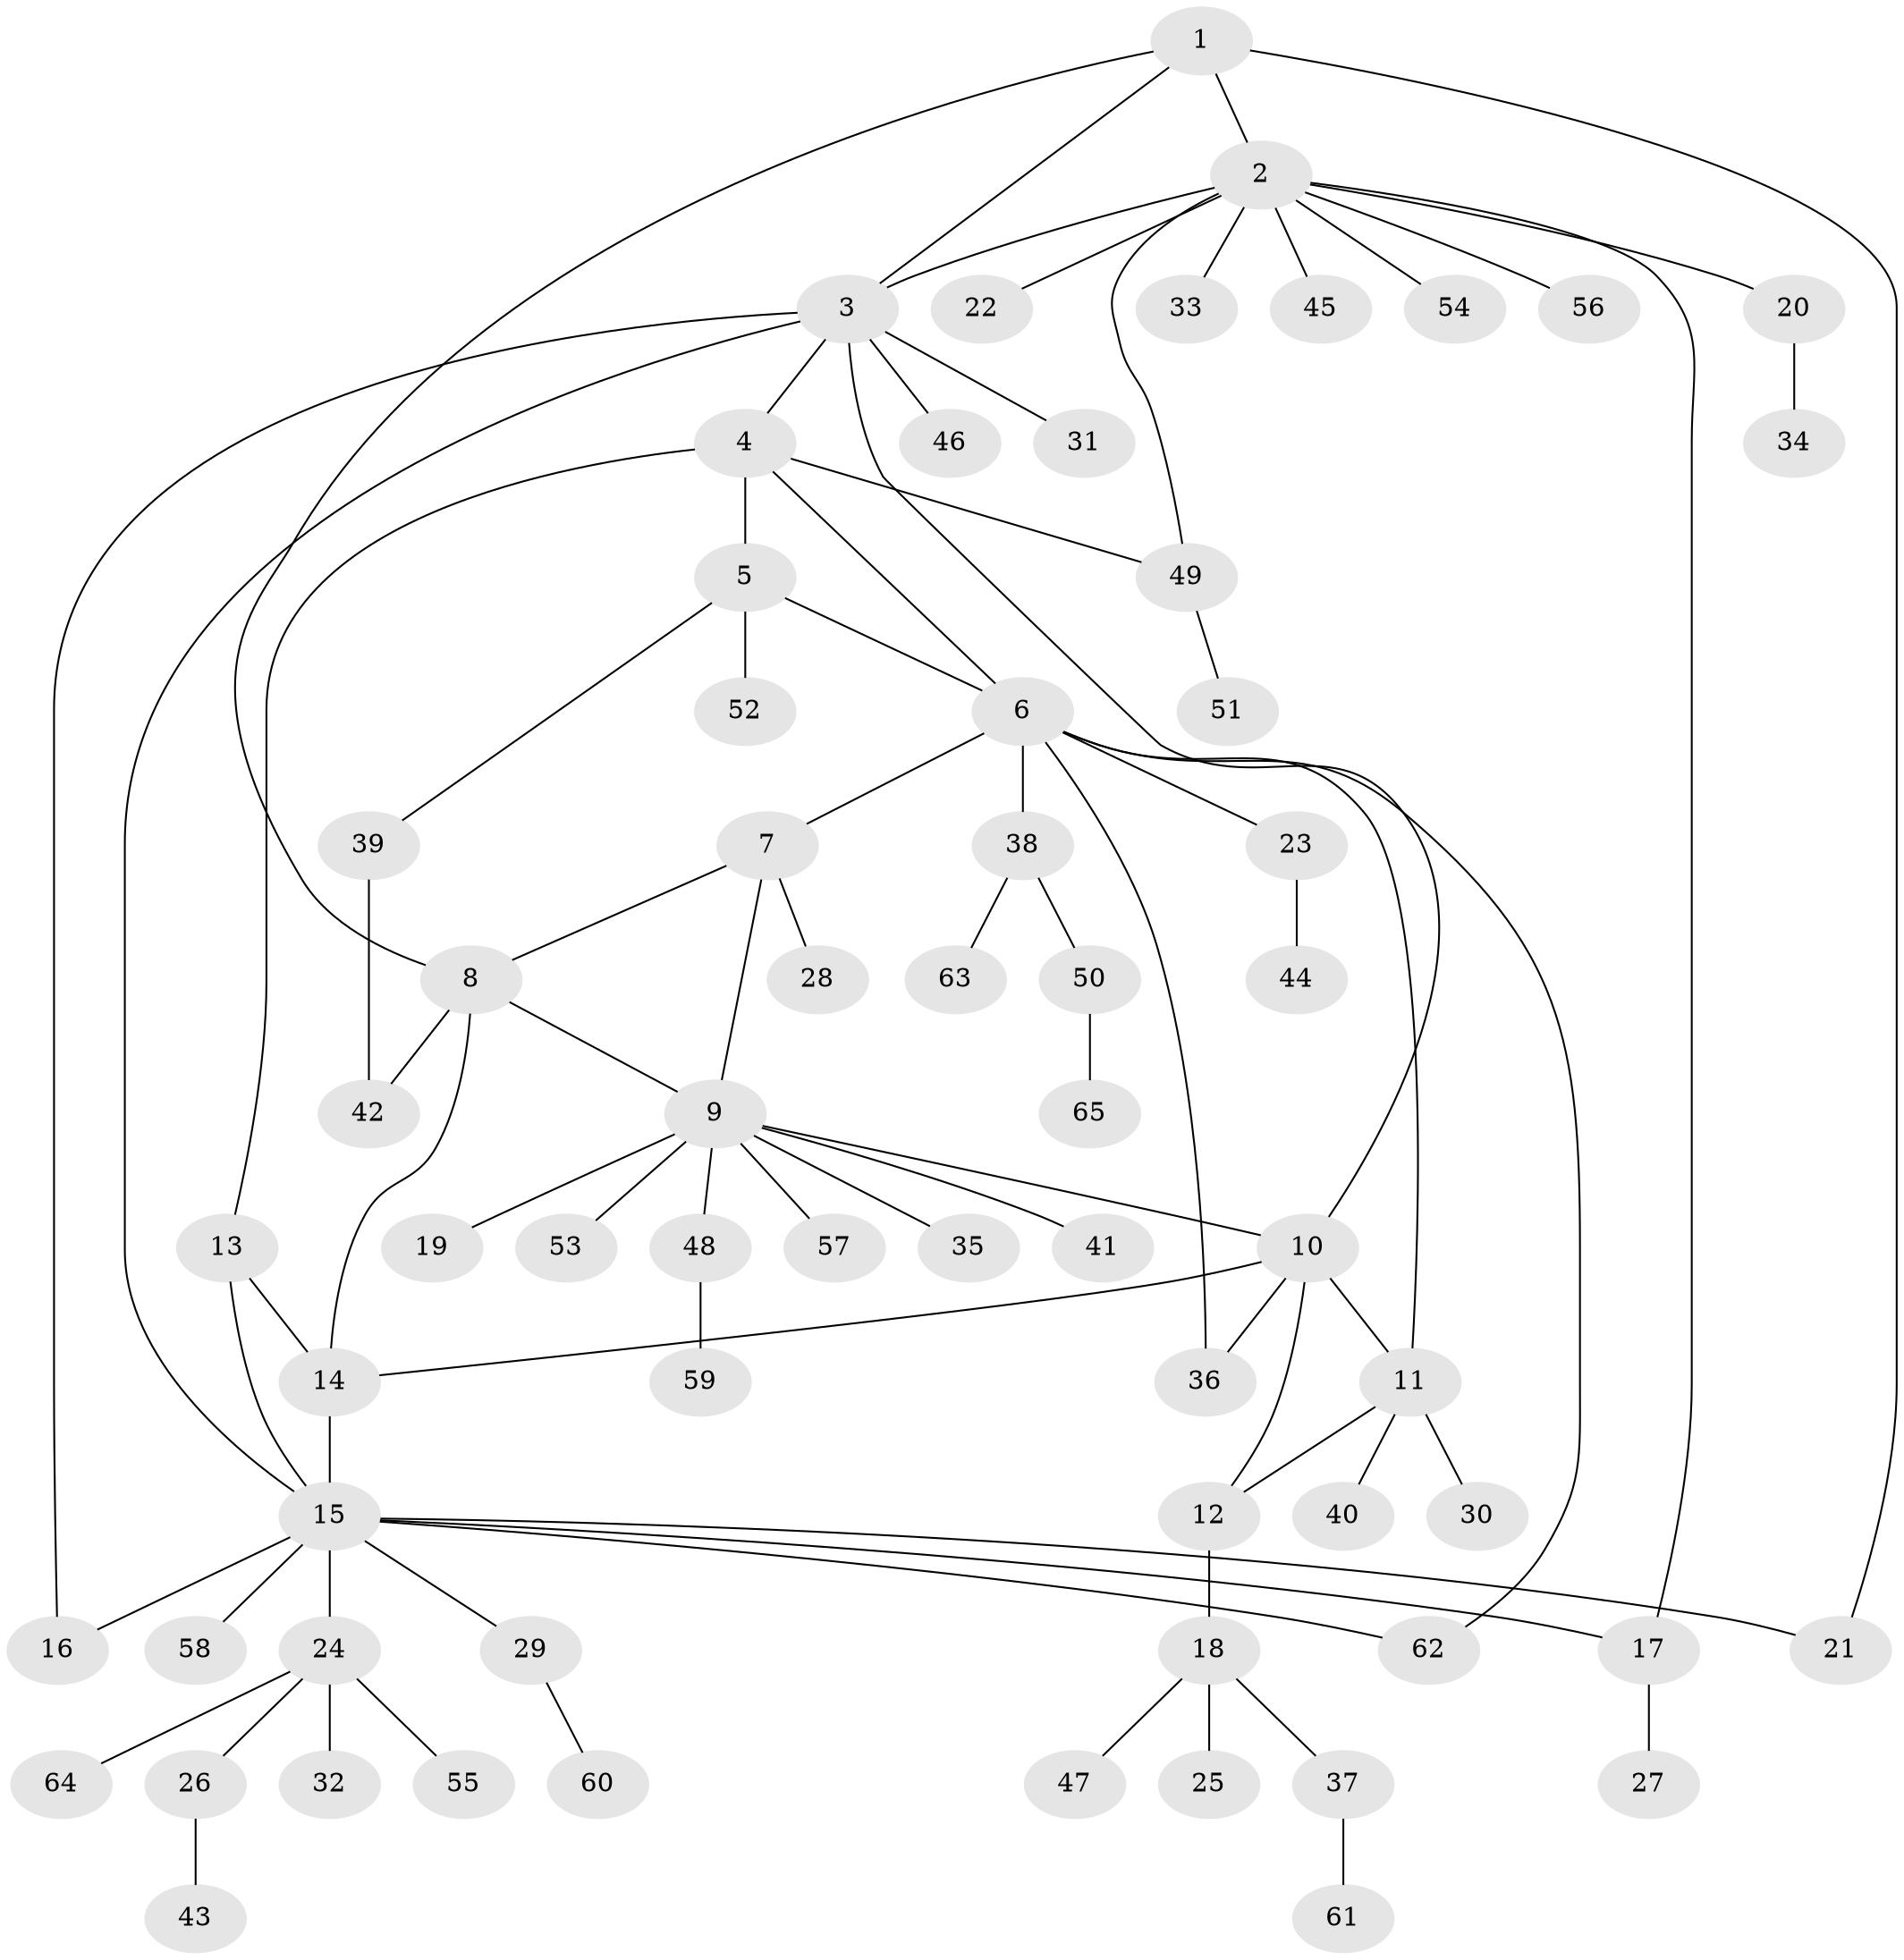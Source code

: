 // coarse degree distribution, {11: 0.05, 5: 0.05, 6: 0.05, 2: 0.35, 3: 0.05, 4: 0.1, 1: 0.35}
// Generated by graph-tools (version 1.1) at 2025/52/03/04/25 22:52:12]
// undirected, 65 vertices, 82 edges
graph export_dot {
  node [color=gray90,style=filled];
  1;
  2;
  3;
  4;
  5;
  6;
  7;
  8;
  9;
  10;
  11;
  12;
  13;
  14;
  15;
  16;
  17;
  18;
  19;
  20;
  21;
  22;
  23;
  24;
  25;
  26;
  27;
  28;
  29;
  30;
  31;
  32;
  33;
  34;
  35;
  36;
  37;
  38;
  39;
  40;
  41;
  42;
  43;
  44;
  45;
  46;
  47;
  48;
  49;
  50;
  51;
  52;
  53;
  54;
  55;
  56;
  57;
  58;
  59;
  60;
  61;
  62;
  63;
  64;
  65;
  1 -- 2;
  1 -- 3;
  1 -- 8;
  1 -- 21;
  2 -- 3;
  2 -- 17;
  2 -- 20;
  2 -- 22;
  2 -- 33;
  2 -- 45;
  2 -- 49;
  2 -- 54;
  2 -- 56;
  3 -- 4;
  3 -- 10;
  3 -- 15;
  3 -- 16;
  3 -- 31;
  3 -- 46;
  4 -- 5;
  4 -- 6;
  4 -- 13;
  4 -- 49;
  5 -- 6;
  5 -- 39;
  5 -- 52;
  6 -- 7;
  6 -- 11;
  6 -- 23;
  6 -- 36;
  6 -- 38;
  6 -- 62;
  7 -- 8;
  7 -- 9;
  7 -- 28;
  8 -- 9;
  8 -- 14;
  8 -- 42;
  9 -- 10;
  9 -- 19;
  9 -- 35;
  9 -- 41;
  9 -- 48;
  9 -- 53;
  9 -- 57;
  10 -- 11;
  10 -- 12;
  10 -- 14;
  10 -- 36;
  11 -- 12;
  11 -- 30;
  11 -- 40;
  12 -- 18;
  13 -- 14;
  13 -- 15;
  14 -- 15;
  15 -- 16;
  15 -- 17;
  15 -- 21;
  15 -- 24;
  15 -- 29;
  15 -- 58;
  15 -- 62;
  17 -- 27;
  18 -- 25;
  18 -- 37;
  18 -- 47;
  20 -- 34;
  23 -- 44;
  24 -- 26;
  24 -- 32;
  24 -- 55;
  24 -- 64;
  26 -- 43;
  29 -- 60;
  37 -- 61;
  38 -- 50;
  38 -- 63;
  39 -- 42;
  48 -- 59;
  49 -- 51;
  50 -- 65;
}
